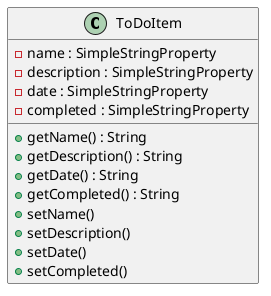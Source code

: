 @startuml
'https://plantuml.com/class-diagram

class ToDoItem {
    -name : SimpleStringProperty
    -description : SimpleStringProperty
    -date : SimpleStringProperty
    -completed : SimpleStringProperty
    +getName() : String
    +getDescription() : String
    +getDate() : String
    +getCompleted() : String
    +setName()
    +setDescription()
    +setDate()
    +setCompleted()
}


@enduml